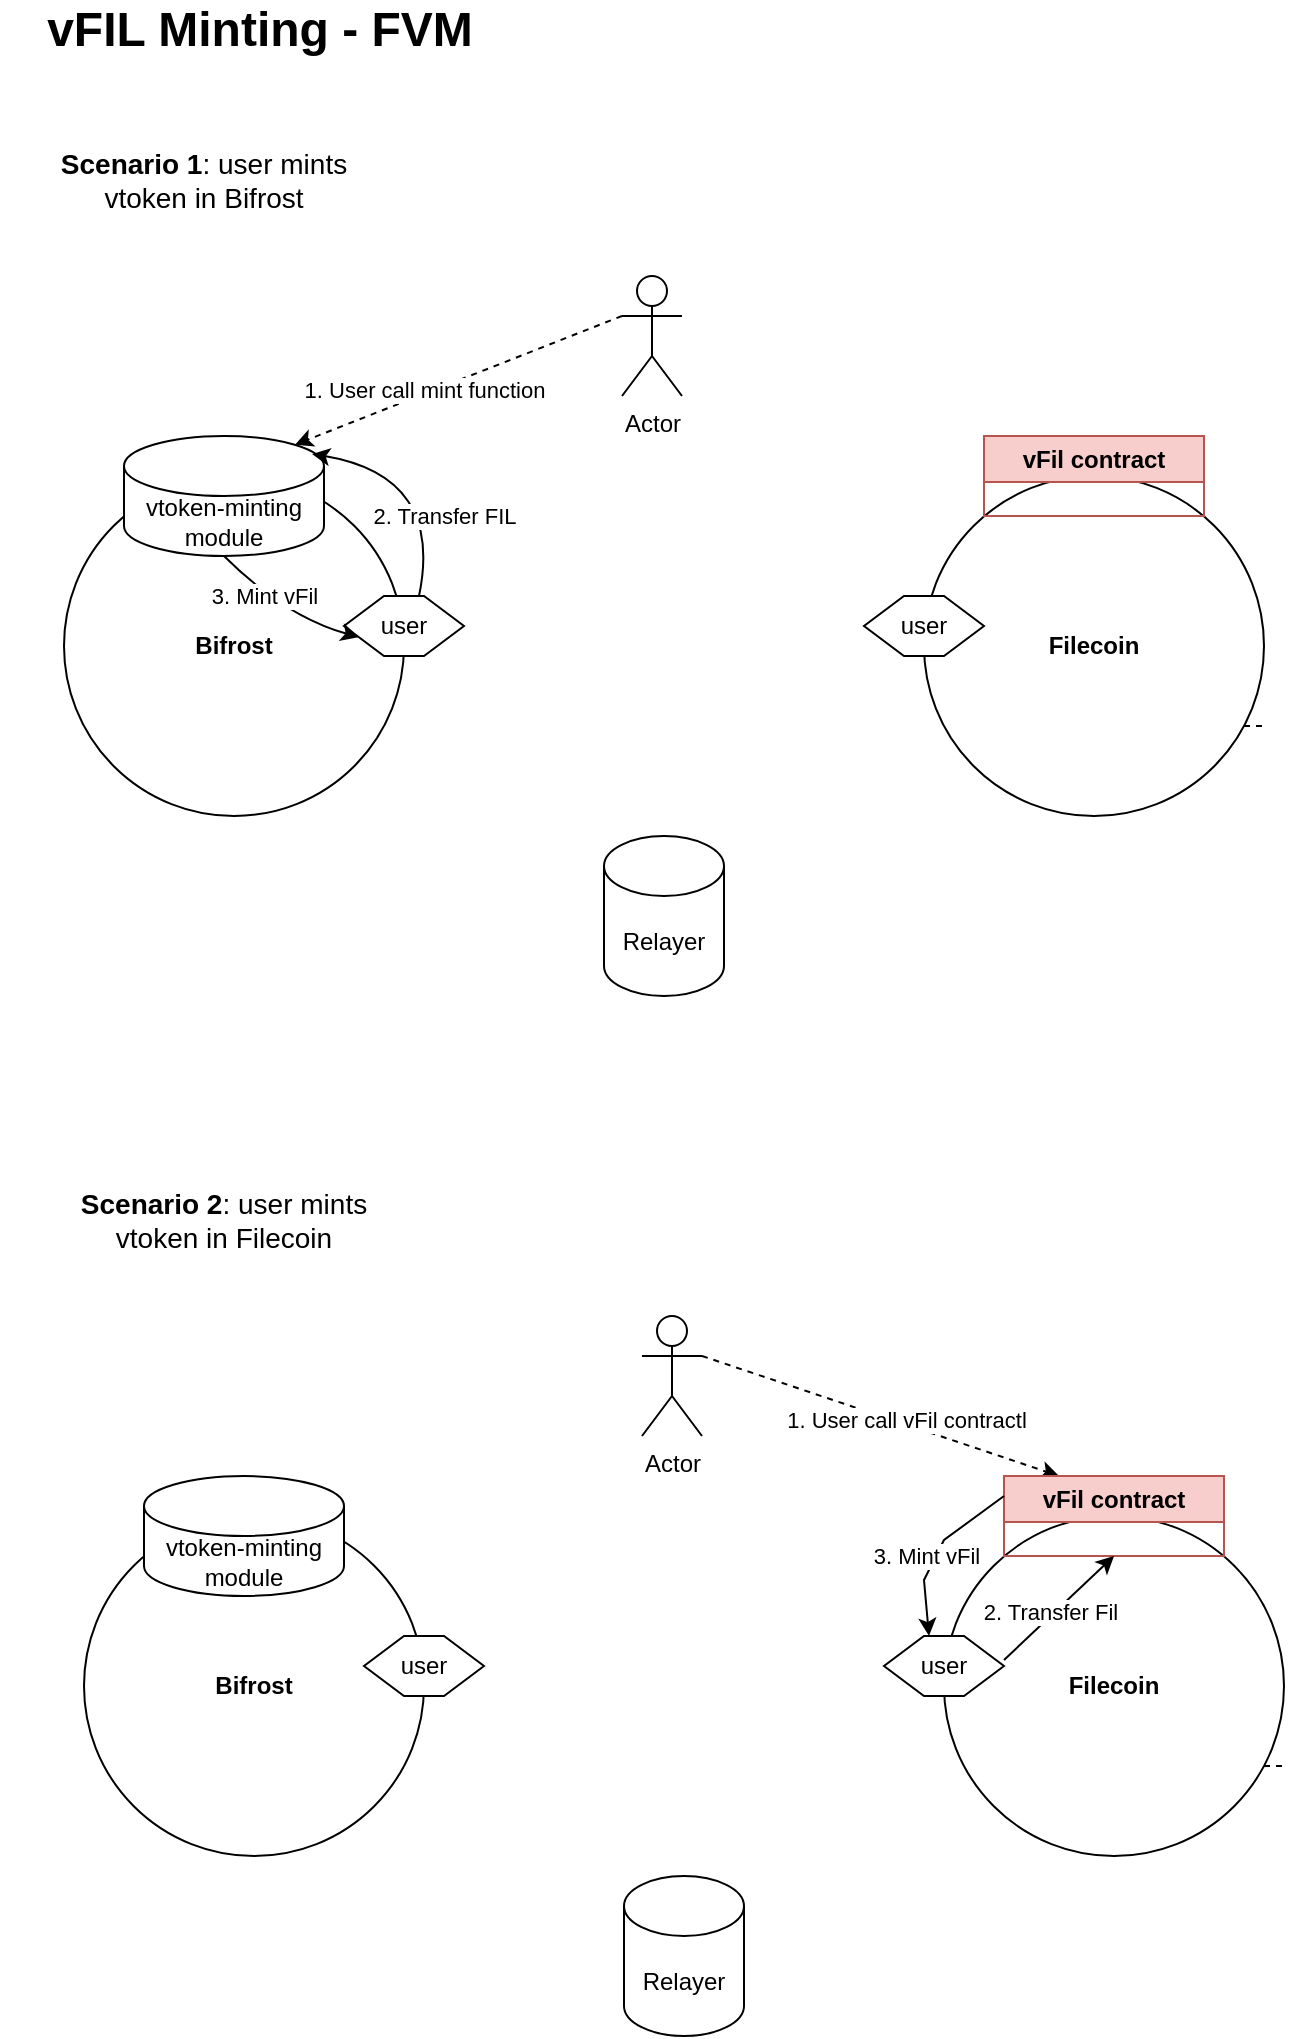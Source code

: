 <mxfile version="21.0.2" type="github">
  <diagram id="1qVJCfuYaMeoUfc-0dYW" name="Page-1">
    <mxGraphModel dx="1434" dy="828" grid="1" gridSize="10" guides="1" tooltips="1" connect="1" arrows="1" fold="1" page="1" pageScale="1" pageWidth="827" pageHeight="1169" math="0" shadow="0">
      <root>
        <mxCell id="0" />
        <mxCell id="1" parent="0" />
        <mxCell id="womPOICztjm91fhaPhi_-15" value="vFIL Minting - FVM" style="text;html=1;strokeColor=none;fillColor=none;align=center;verticalAlign=middle;whiteSpace=wrap;rounded=0;fontStyle=1;fontSize=24;" parent="1" vertex="1">
          <mxGeometry x="88" y="60" width="260" height="30" as="geometry" />
        </mxCell>
        <mxCell id="pMloL219qcgL_t570dXO-1" value="&lt;b&gt;Bifrost&lt;/b&gt;" style="ellipse;whiteSpace=wrap;html=1;aspect=fixed;" parent="1" vertex="1">
          <mxGeometry x="120" y="298" width="170" height="170" as="geometry" />
        </mxCell>
        <mxCell id="pMloL219qcgL_t570dXO-2" value="&lt;b&gt;Filecoin&lt;/b&gt;" style="ellipse;whiteSpace=wrap;html=1;aspect=fixed;" parent="1" vertex="1">
          <mxGeometry x="550" y="298" width="170" height="170" as="geometry" />
        </mxCell>
        <mxCell id="pMloL219qcgL_t570dXO-3" value="user" style="shape=hexagon;perimeter=hexagonPerimeter2;whiteSpace=wrap;html=1;fixedSize=1;" parent="1" vertex="1">
          <mxGeometry x="260" y="358" width="60" height="30" as="geometry" />
        </mxCell>
        <mxCell id="pMloL219qcgL_t570dXO-4" value="user" style="shape=hexagon;perimeter=hexagonPerimeter2;whiteSpace=wrap;html=1;fixedSize=1;" parent="1" vertex="1">
          <mxGeometry x="520" y="358" width="60" height="30" as="geometry" />
        </mxCell>
        <mxCell id="pMloL219qcgL_t570dXO-7" value="vtoken-minting module" style="shape=cylinder3;whiteSpace=wrap;html=1;boundedLbl=1;backgroundOutline=1;size=15;" parent="1" vertex="1">
          <mxGeometry x="150" y="278" width="100" height="60" as="geometry" />
        </mxCell>
        <mxCell id="pMloL219qcgL_t570dXO-10" value="2. Transfer FIL" style="curved=1;endArrow=classic;html=1;rounded=0;entryX=0.94;entryY=0.15;entryDx=0;entryDy=0;entryPerimeter=0;exitX=0.625;exitY=0;exitDx=0;exitDy=0;" parent="1" source="pMloL219qcgL_t570dXO-3" target="pMloL219qcgL_t570dXO-7" edge="1">
          <mxGeometry x="-0.345" y="-4" width="50" height="50" relative="1" as="geometry">
            <mxPoint x="400" y="298" as="sourcePoint" />
            <mxPoint x="340" y="258" as="targetPoint" />
            <Array as="points">
              <mxPoint x="310" y="298" />
            </Array>
            <mxPoint as="offset" />
          </mxGeometry>
        </mxCell>
        <mxCell id="pMloL219qcgL_t570dXO-11" value="Relayer" style="shape=cylinder3;whiteSpace=wrap;html=1;boundedLbl=1;backgroundOutline=1;size=15;" parent="1" vertex="1">
          <mxGeometry x="390" y="478" width="60" height="80" as="geometry" />
        </mxCell>
        <mxCell id="pMloL219qcgL_t570dXO-12" value="" style="endArrow=none;dashed=1;html=1;rounded=0;exitX=1;exitY=0.5;exitDx=0;exitDy=0;" parent="1" edge="1">
          <mxGeometry width="50" height="50" relative="1" as="geometry">
            <mxPoint x="710" y="423" as="sourcePoint" />
            <mxPoint x="720" y="423" as="targetPoint" />
          </mxGeometry>
        </mxCell>
        <mxCell id="pMloL219qcgL_t570dXO-17" value="Actor" style="shape=umlActor;verticalLabelPosition=bottom;verticalAlign=top;html=1;outlineConnect=0;" parent="1" vertex="1">
          <mxGeometry x="399" y="198" width="30" height="60" as="geometry" />
        </mxCell>
        <mxCell id="pMloL219qcgL_t570dXO-23" value="" style="endArrow=classic;html=1;rounded=0;exitX=0;exitY=0.333;exitDx=0;exitDy=0;exitPerimeter=0;entryX=0.855;entryY=0;entryDx=0;entryDy=4.35;entryPerimeter=0;dashed=1;" parent="1" source="pMloL219qcgL_t570dXO-17" target="pMloL219qcgL_t570dXO-7" edge="1">
          <mxGeometry width="50" height="50" relative="1" as="geometry">
            <mxPoint x="250" y="268" as="sourcePoint" />
            <mxPoint x="300" y="218" as="targetPoint" />
          </mxGeometry>
        </mxCell>
        <mxCell id="pMloL219qcgL_t570dXO-24" value="1. User call mint function" style="edgeLabel;html=1;align=center;verticalAlign=middle;resizable=0;points=[];" parent="pMloL219qcgL_t570dXO-23" vertex="1" connectable="0">
          <mxGeometry x="0.204" y="-2" relative="1" as="geometry">
            <mxPoint as="offset" />
          </mxGeometry>
        </mxCell>
        <mxCell id="pMloL219qcgL_t570dXO-25" value="3. Mint vFil" style="curved=1;endArrow=classic;html=1;rounded=0;exitX=0.5;exitY=1;exitDx=0;exitDy=0;exitPerimeter=0;entryX=0;entryY=0.75;entryDx=0;entryDy=0;" parent="1" source="pMloL219qcgL_t570dXO-7" target="pMloL219qcgL_t570dXO-3" edge="1">
          <mxGeometry x="-0.305" width="50" height="50" relative="1" as="geometry">
            <mxPoint x="193" y="428" as="sourcePoint" />
            <mxPoint x="243" y="378" as="targetPoint" />
            <Array as="points">
              <mxPoint x="230" y="368" />
            </Array>
            <mxPoint as="offset" />
          </mxGeometry>
        </mxCell>
        <mxCell id="H3R4gEy1adn16-IlFVim-1" value="&lt;font style=&quot;font-size: 14px;&quot;&gt;&lt;b&gt;Scenario 1&lt;/b&gt;: user mints vtoken in Bifrost&lt;/font&gt;" style="text;html=1;strokeColor=none;fillColor=none;align=center;verticalAlign=middle;whiteSpace=wrap;rounded=0;strokeWidth=5;" vertex="1" parent="1">
          <mxGeometry x="110" y="120" width="160" height="60" as="geometry" />
        </mxCell>
        <mxCell id="H3R4gEy1adn16-IlFVim-2" value="vFil contract" style="swimlane;whiteSpace=wrap;html=1;fillColor=#f8cecc;strokeColor=#b85450;" vertex="1" parent="1">
          <mxGeometry x="580" y="278" width="110" height="40" as="geometry" />
        </mxCell>
        <mxCell id="H3R4gEy1adn16-IlFVim-18" value="&lt;b&gt;Bifrost&lt;/b&gt;" style="ellipse;whiteSpace=wrap;html=1;aspect=fixed;" vertex="1" parent="1">
          <mxGeometry x="130" y="818" width="170" height="170" as="geometry" />
        </mxCell>
        <mxCell id="H3R4gEy1adn16-IlFVim-19" value="&lt;b&gt;Filecoin&lt;/b&gt;" style="ellipse;whiteSpace=wrap;html=1;aspect=fixed;" vertex="1" parent="1">
          <mxGeometry x="560" y="818" width="170" height="170" as="geometry" />
        </mxCell>
        <mxCell id="H3R4gEy1adn16-IlFVim-20" value="user" style="shape=hexagon;perimeter=hexagonPerimeter2;whiteSpace=wrap;html=1;fixedSize=1;" vertex="1" parent="1">
          <mxGeometry x="270" y="878" width="60" height="30" as="geometry" />
        </mxCell>
        <mxCell id="H3R4gEy1adn16-IlFVim-21" value="user" style="shape=hexagon;perimeter=hexagonPerimeter2;whiteSpace=wrap;html=1;fixedSize=1;" vertex="1" parent="1">
          <mxGeometry x="530" y="878" width="60" height="30" as="geometry" />
        </mxCell>
        <mxCell id="H3R4gEy1adn16-IlFVim-23" value="vtoken-minting module" style="shape=cylinder3;whiteSpace=wrap;html=1;boundedLbl=1;backgroundOutline=1;size=15;" vertex="1" parent="1">
          <mxGeometry x="160" y="798" width="100" height="60" as="geometry" />
        </mxCell>
        <mxCell id="H3R4gEy1adn16-IlFVim-25" value="Relayer" style="shape=cylinder3;whiteSpace=wrap;html=1;boundedLbl=1;backgroundOutline=1;size=15;" vertex="1" parent="1">
          <mxGeometry x="400" y="998" width="60" height="80" as="geometry" />
        </mxCell>
        <mxCell id="H3R4gEy1adn16-IlFVim-26" value="" style="endArrow=none;dashed=1;html=1;rounded=0;exitX=1;exitY=0.5;exitDx=0;exitDy=0;" edge="1" parent="1">
          <mxGeometry width="50" height="50" relative="1" as="geometry">
            <mxPoint x="720" y="943" as="sourcePoint" />
            <mxPoint x="730" y="943" as="targetPoint" />
          </mxGeometry>
        </mxCell>
        <mxCell id="H3R4gEy1adn16-IlFVim-27" value="Actor" style="shape=umlActor;verticalLabelPosition=bottom;verticalAlign=top;html=1;outlineConnect=0;" vertex="1" parent="1">
          <mxGeometry x="409" y="718" width="30" height="60" as="geometry" />
        </mxCell>
        <mxCell id="H3R4gEy1adn16-IlFVim-28" value="" style="endArrow=classic;html=1;rounded=0;exitX=1;exitY=0.333;exitDx=0;exitDy=0;exitPerimeter=0;entryX=0.25;entryY=0;entryDx=0;entryDy=0;dashed=1;" edge="1" parent="1" source="H3R4gEy1adn16-IlFVim-27" target="H3R4gEy1adn16-IlFVim-32">
          <mxGeometry width="50" height="50" relative="1" as="geometry">
            <mxPoint x="260" y="788" as="sourcePoint" />
            <mxPoint x="310" y="738" as="targetPoint" />
          </mxGeometry>
        </mxCell>
        <mxCell id="H3R4gEy1adn16-IlFVim-29" value="1. User call vFil contractl" style="edgeLabel;html=1;align=center;verticalAlign=middle;resizable=0;points=[];" vertex="1" connectable="0" parent="H3R4gEy1adn16-IlFVim-28">
          <mxGeometry x="0.204" y="-2" relative="1" as="geometry">
            <mxPoint x="-5" y="-6" as="offset" />
          </mxGeometry>
        </mxCell>
        <mxCell id="H3R4gEy1adn16-IlFVim-31" value="&lt;font style=&quot;font-size: 14px;&quot;&gt;&lt;b&gt;Scenario 2&lt;/b&gt;: user mints vtoken in Filecoin&lt;/font&gt;" style="text;html=1;strokeColor=none;fillColor=none;align=center;verticalAlign=middle;whiteSpace=wrap;rounded=0;strokeWidth=5;" vertex="1" parent="1">
          <mxGeometry x="120" y="640" width="160" height="60" as="geometry" />
        </mxCell>
        <mxCell id="H3R4gEy1adn16-IlFVim-32" value="vFil contract" style="swimlane;whiteSpace=wrap;html=1;fillColor=#f8cecc;strokeColor=#b85450;" vertex="1" parent="1">
          <mxGeometry x="590" y="798" width="110" height="40" as="geometry" />
        </mxCell>
        <mxCell id="H3R4gEy1adn16-IlFVim-33" value="3. Mint vFil" style="endArrow=classic;html=1;rounded=0;exitX=0;exitY=0.25;exitDx=0;exitDy=0;entryX=0.375;entryY=0;entryDx=0;entryDy=0;" edge="1" parent="1" source="H3R4gEy1adn16-IlFVim-32" target="H3R4gEy1adn16-IlFVim-21">
          <mxGeometry x="0.134" y="-4" width="50" height="50" relative="1" as="geometry">
            <mxPoint x="460" y="870" as="sourcePoint" />
            <mxPoint x="510" y="820" as="targetPoint" />
            <Array as="points">
              <mxPoint x="560" y="830" />
              <mxPoint x="550" y="850" />
            </Array>
            <mxPoint y="-1" as="offset" />
          </mxGeometry>
        </mxCell>
        <mxCell id="H3R4gEy1adn16-IlFVim-34" value="" style="endArrow=classic;html=1;rounded=0;entryX=0.5;entryY=1;entryDx=0;entryDy=0;" edge="1" parent="1" target="H3R4gEy1adn16-IlFVim-32">
          <mxGeometry width="50" height="50" relative="1" as="geometry">
            <mxPoint x="590" y="890" as="sourcePoint" />
            <mxPoint x="640" y="840" as="targetPoint" />
          </mxGeometry>
        </mxCell>
        <mxCell id="H3R4gEy1adn16-IlFVim-35" value="2. Transfer Fil" style="edgeLabel;html=1;align=center;verticalAlign=middle;resizable=0;points=[];" vertex="1" connectable="0" parent="H3R4gEy1adn16-IlFVim-34">
          <mxGeometry x="-0.114" y="2" relative="1" as="geometry">
            <mxPoint as="offset" />
          </mxGeometry>
        </mxCell>
      </root>
    </mxGraphModel>
  </diagram>
</mxfile>

